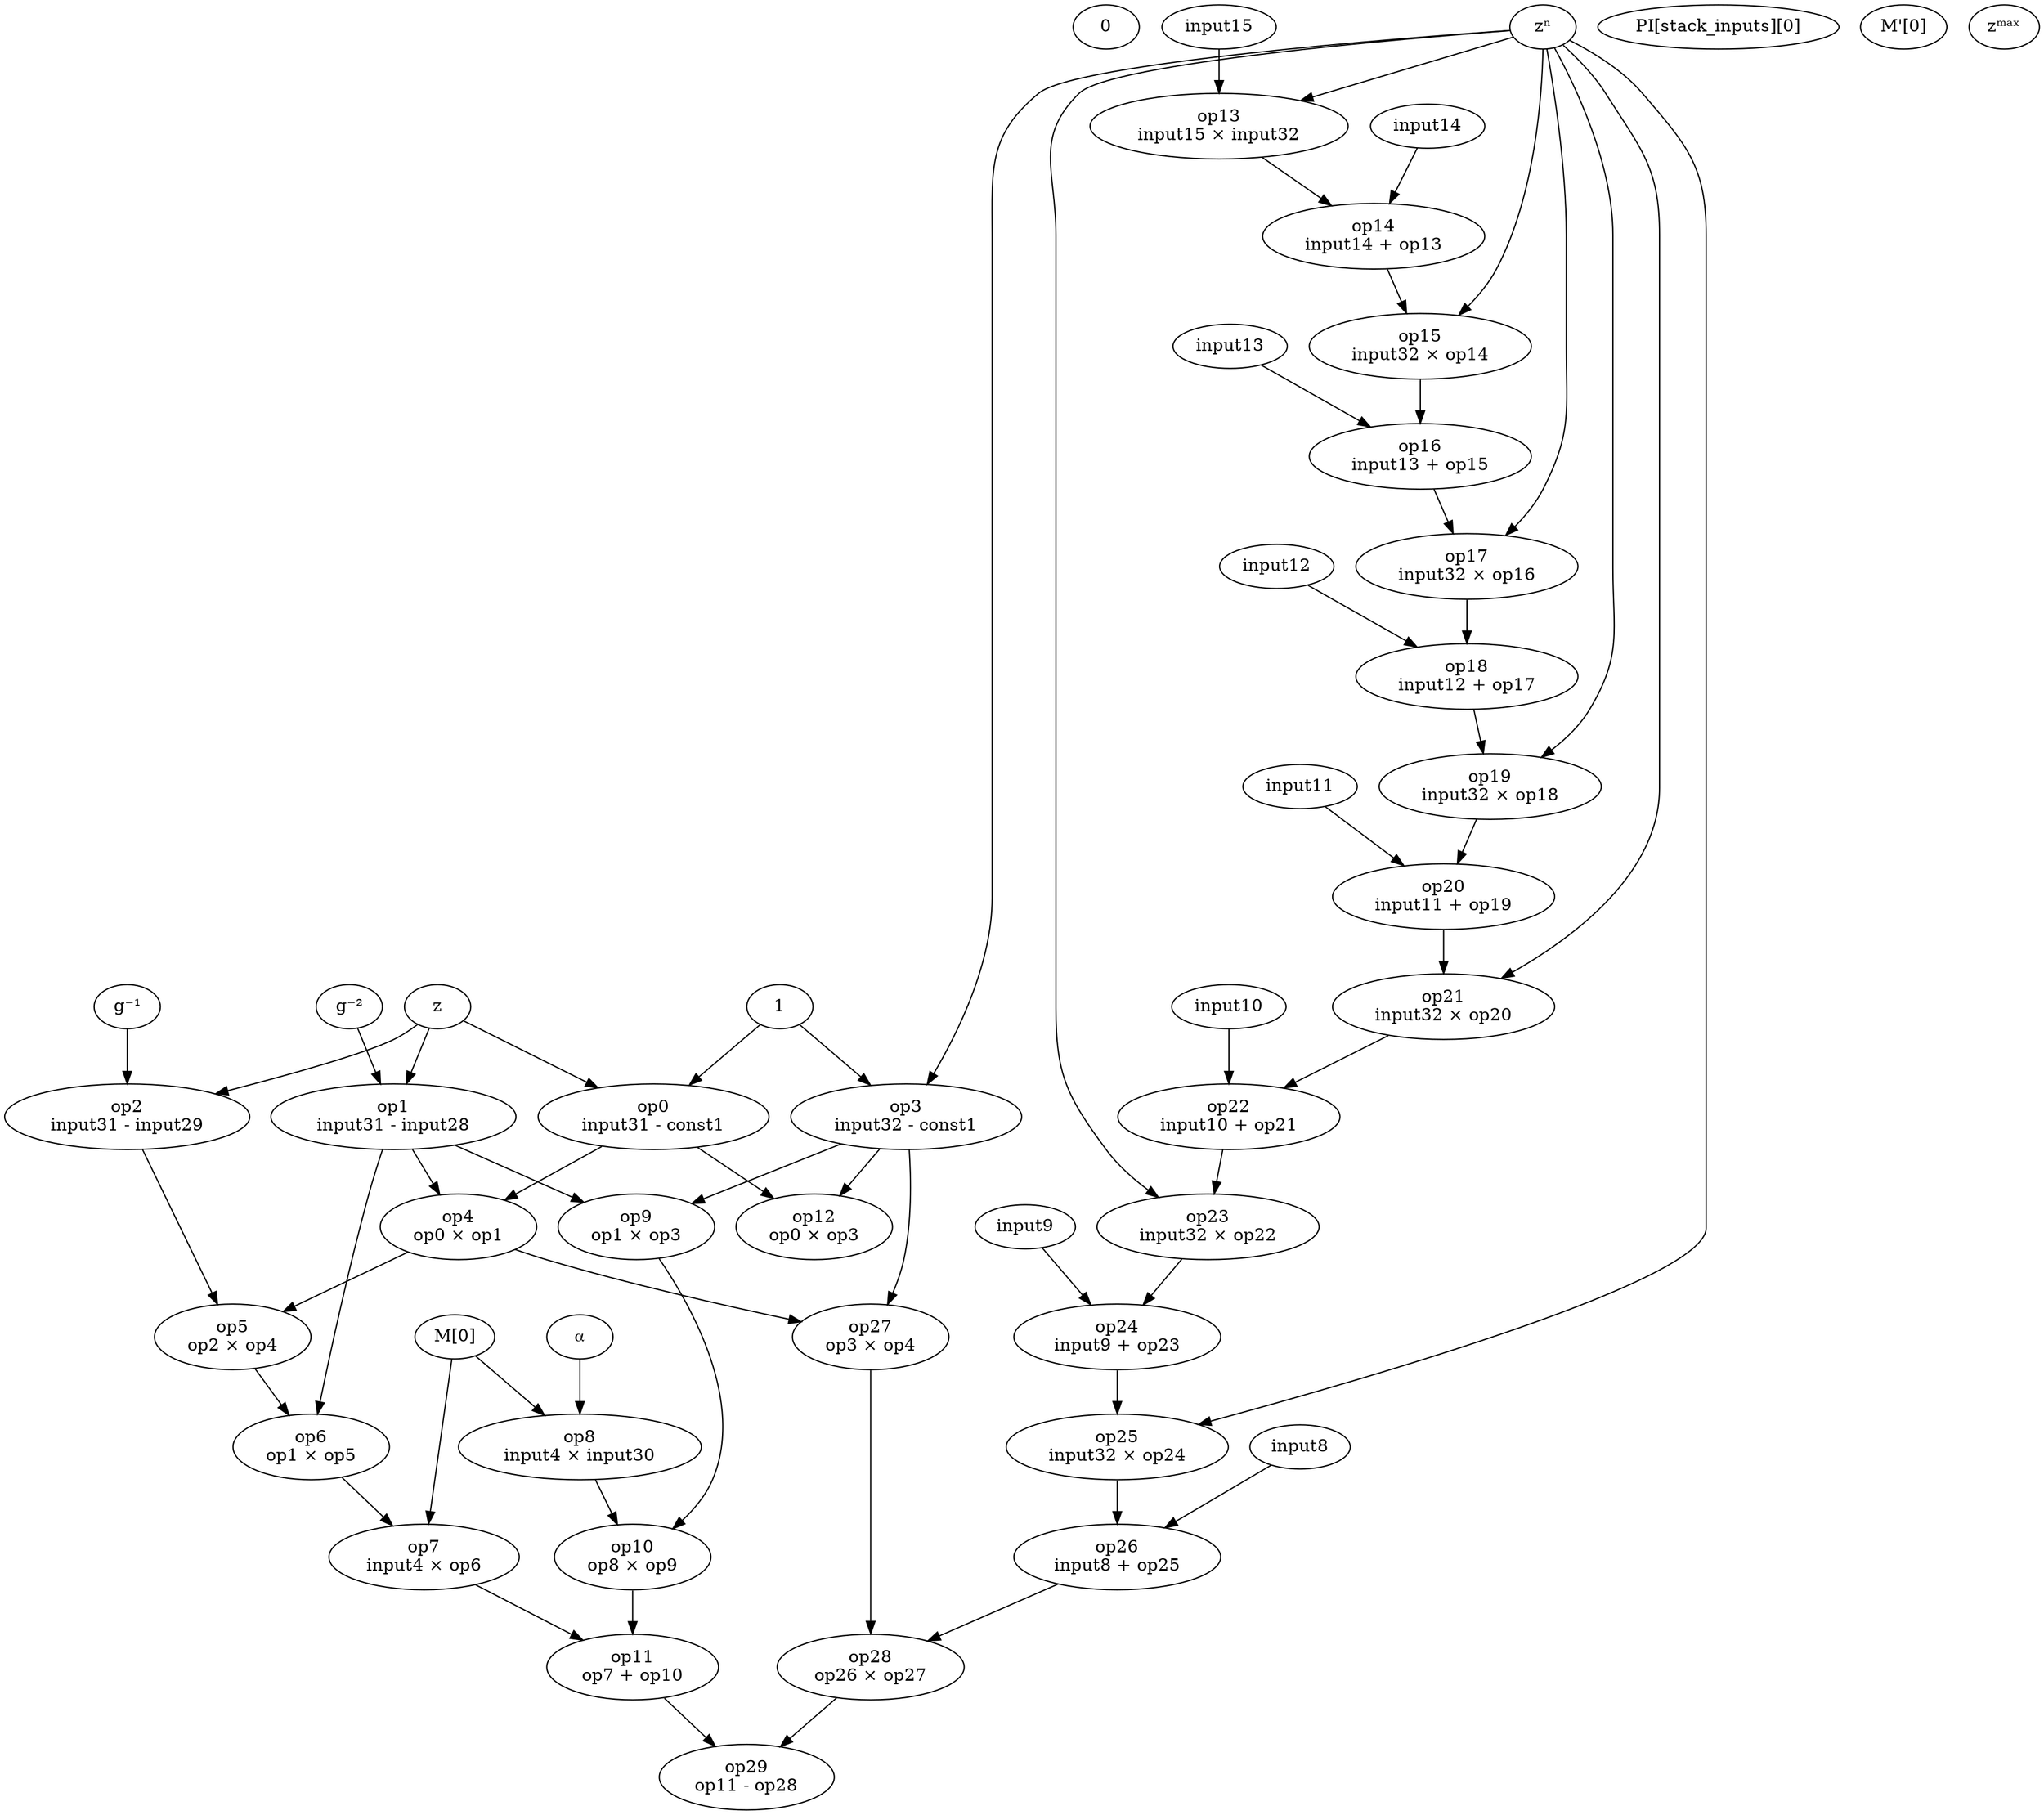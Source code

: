 digraph G {
const0 [label="0"]
const1 [label="1"]
input0 [label="PI[stack_inputs][0]"]
input4 [label="M[0]"]
input16 [label="M'[0]"]
input28 [label="g⁻²"]
input29 [label="g⁻¹"]
input30 [label="⍺"]
input31 [label="z"]
input32 [label="zⁿ"]
input33 [label="zᵐᵃˣ"]
op0 [label="op0\ninput31 - const1"]
input31 -> op0
const1 -> op0
op1 [label="op1\ninput31 - input28"]
input31 -> op1
input28 -> op1
op2 [label="op2\ninput31 - input29"]
input31 -> op2
input29 -> op2
op3 [label="op3\ninput32 - const1"]
input32 -> op3
const1 -> op3
op4 [label="op4\nop0 × op1"]
op0 -> op4
op1 -> op4
op5 [label="op5\nop2 × op4"]
op2 -> op5
op4 -> op5
op6 [label="op6\nop1 × op5"]
op1 -> op6
op5 -> op6
op7 [label="op7\ninput4 × op6"]
input4 -> op7
op6 -> op7
op8 [label="op8\ninput4 × input30"]
input4 -> op8
input30 -> op8
op9 [label="op9\nop1 × op3"]
op1 -> op9
op3 -> op9
op10 [label="op10\nop8 × op9"]
op8 -> op10
op9 -> op10
op11 [label="op11\nop7 + op10"]
op7 -> op11
op10 -> op11
op12 [label="op12\nop0 × op3"]
op0 -> op12
op3 -> op12
op13 [label="op13\ninput15 × input32"]
input15 -> op13
input32 -> op13
op14 [label="op14\ninput14 + op13"]
input14 -> op14
op13 -> op14
op15 [label="op15\ninput32 × op14"]
input32 -> op15
op14 -> op15
op16 [label="op16\ninput13 + op15"]
input13 -> op16
op15 -> op16
op17 [label="op17\ninput32 × op16"]
input32 -> op17
op16 -> op17
op18 [label="op18\ninput12 + op17"]
input12 -> op18
op17 -> op18
op19 [label="op19\ninput32 × op18"]
input32 -> op19
op18 -> op19
op20 [label="op20\ninput11 + op19"]
input11 -> op20
op19 -> op20
op21 [label="op21\ninput32 × op20"]
input32 -> op21
op20 -> op21
op22 [label="op22\ninput10 + op21"]
input10 -> op22
op21 -> op22
op23 [label="op23\ninput32 × op22"]
input32 -> op23
op22 -> op23
op24 [label="op24\ninput9 + op23"]
input9 -> op24
op23 -> op24
op25 [label="op25\ninput32 × op24"]
input32 -> op25
op24 -> op25
op26 [label="op26\ninput8 + op25"]
input8 -> op26
op25 -> op26
op27 [label="op27\nop3 × op4"]
op3 -> op27
op4 -> op27
op28 [label="op28\nop26 × op27"]
op26 -> op28
op27 -> op28
op29 [label="op29\nop11 - op28"]
op11 -> op29
op28 -> op29
}

